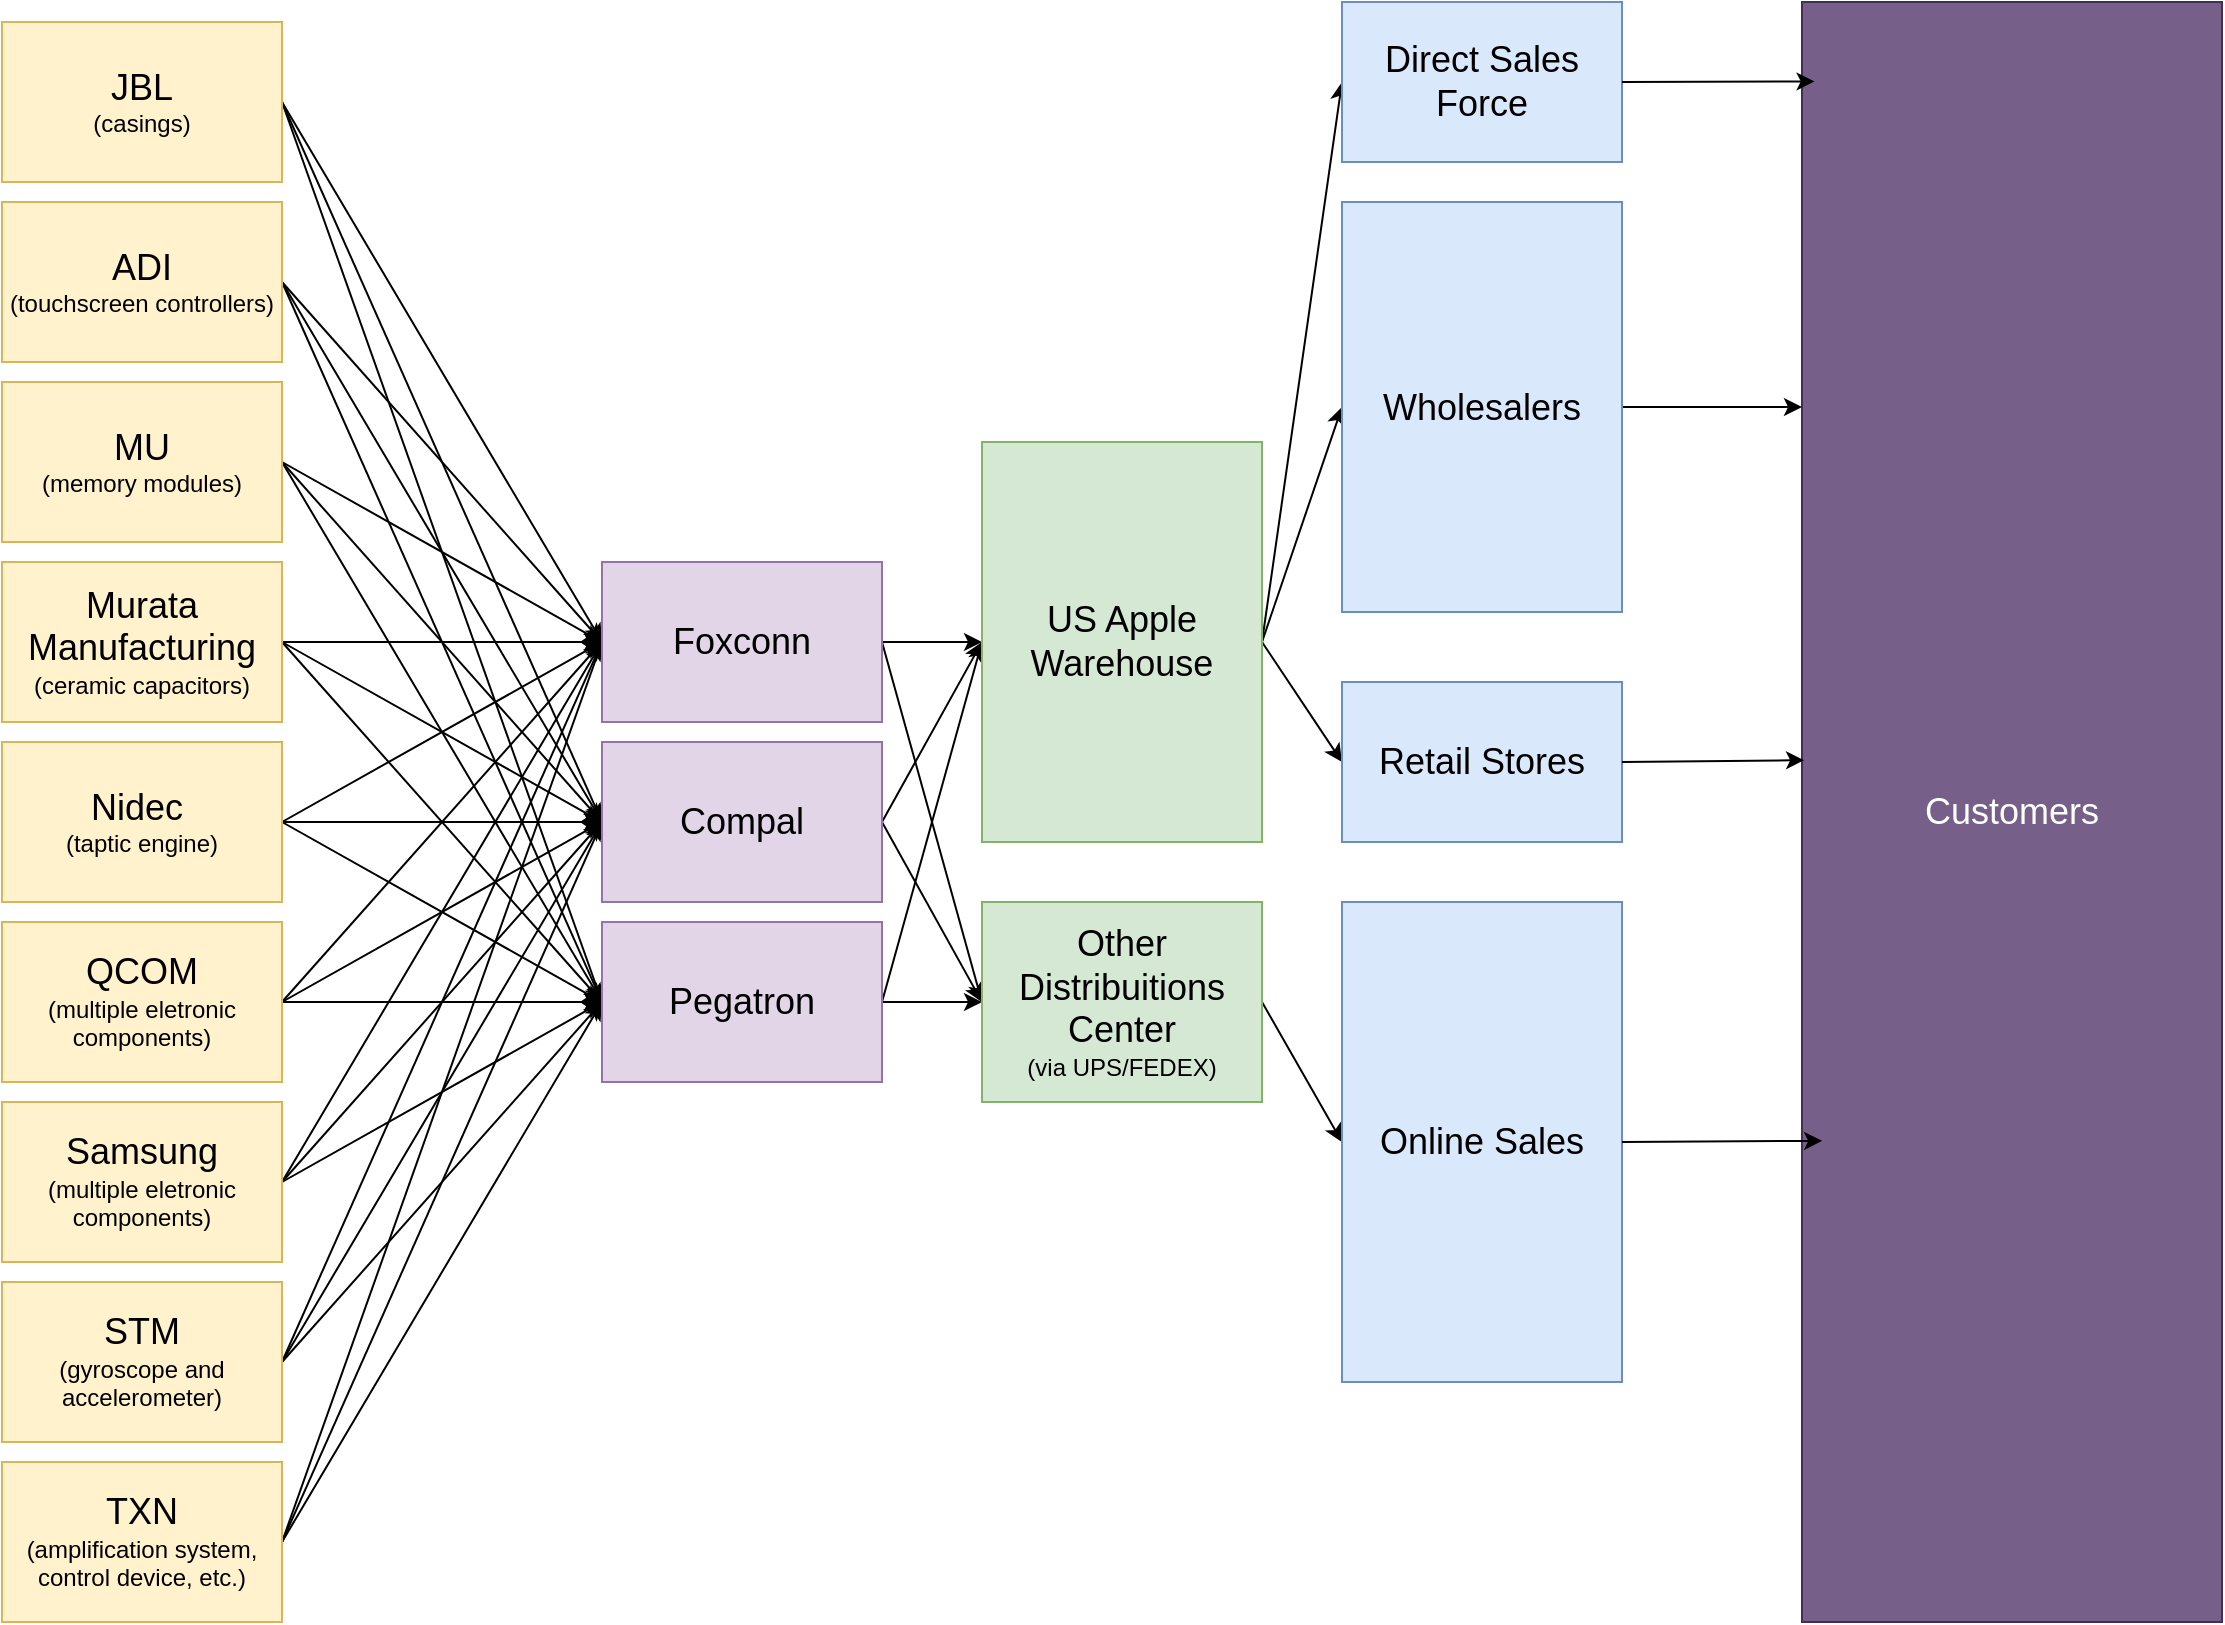 <mxfile version="24.8.3">
  <diagram name="Página-1" id="n1yxxpef1vCMcUwRjSGr">
    <mxGraphModel dx="2577" dy="942" grid="1" gridSize="10" guides="1" tooltips="1" connect="1" arrows="1" fold="1" page="1" pageScale="1" pageWidth="827" pageHeight="1169" math="0" shadow="0">
      <root>
        <mxCell id="0" />
        <mxCell id="1" parent="0" />
        <mxCell id="rKoa6wGexHbkofGqB5mT-68" style="edgeStyle=none;rounded=0;orthogonalLoop=1;jettySize=auto;html=1;exitX=1;exitY=0.5;exitDx=0;exitDy=0;entryX=0;entryY=0.5;entryDx=0;entryDy=0;strokeWidth=1;" edge="1" parent="1" source="rKoa6wGexHbkofGqB5mT-28" target="rKoa6wGexHbkofGqB5mT-40">
          <mxGeometry relative="1" as="geometry" />
        </mxCell>
        <mxCell id="rKoa6wGexHbkofGqB5mT-69" style="edgeStyle=none;rounded=0;orthogonalLoop=1;jettySize=auto;html=1;exitX=1;exitY=0.5;exitDx=0;exitDy=0;entryX=0;entryY=0.5;entryDx=0;entryDy=0;strokeWidth=1;" edge="1" parent="1" source="rKoa6wGexHbkofGqB5mT-28" target="rKoa6wGexHbkofGqB5mT-41">
          <mxGeometry relative="1" as="geometry" />
        </mxCell>
        <mxCell id="rKoa6wGexHbkofGqB5mT-70" style="edgeStyle=none;rounded=0;orthogonalLoop=1;jettySize=auto;html=1;exitX=1;exitY=0.5;exitDx=0;exitDy=0;entryX=0;entryY=0.5;entryDx=0;entryDy=0;strokeWidth=1;" edge="1" parent="1" source="rKoa6wGexHbkofGqB5mT-28" target="rKoa6wGexHbkofGqB5mT-42">
          <mxGeometry relative="1" as="geometry">
            <mxPoint x="110" y="640" as="targetPoint" />
          </mxGeometry>
        </mxCell>
        <mxCell id="rKoa6wGexHbkofGqB5mT-28" value="&lt;font style=&quot;font-size: 18px;&quot;&gt;ADI&lt;/font&gt;&lt;div&gt;(touchscreen controllers)&lt;/div&gt;" style="rounded=0;whiteSpace=wrap;html=1;fillColor=#fff2cc;strokeColor=#d6b656;" vertex="1" parent="1">
          <mxGeometry x="-190" y="150" width="140" height="80" as="geometry" />
        </mxCell>
        <mxCell id="rKoa6wGexHbkofGqB5mT-65" style="edgeStyle=none;rounded=0;orthogonalLoop=1;jettySize=auto;html=1;exitX=1;exitY=0.5;exitDx=0;exitDy=0;entryX=0;entryY=0.5;entryDx=0;entryDy=0;strokeWidth=1;" edge="1" parent="1" source="rKoa6wGexHbkofGqB5mT-29" target="rKoa6wGexHbkofGqB5mT-40">
          <mxGeometry relative="1" as="geometry" />
        </mxCell>
        <mxCell id="rKoa6wGexHbkofGqB5mT-66" style="edgeStyle=none;rounded=0;orthogonalLoop=1;jettySize=auto;html=1;exitX=1;exitY=0.5;exitDx=0;exitDy=0;entryX=0;entryY=0.5;entryDx=0;entryDy=0;strokeWidth=1;" edge="1" parent="1" source="rKoa6wGexHbkofGqB5mT-29" target="rKoa6wGexHbkofGqB5mT-41">
          <mxGeometry relative="1" as="geometry" />
        </mxCell>
        <mxCell id="rKoa6wGexHbkofGqB5mT-67" style="edgeStyle=none;rounded=0;orthogonalLoop=1;jettySize=auto;html=1;exitX=1;exitY=0.5;exitDx=0;exitDy=0;entryX=0;entryY=0.5;entryDx=0;entryDy=0;strokeWidth=1;" edge="1" parent="1" source="rKoa6wGexHbkofGqB5mT-29" target="rKoa6wGexHbkofGqB5mT-42">
          <mxGeometry relative="1" as="geometry" />
        </mxCell>
        <mxCell id="rKoa6wGexHbkofGqB5mT-29" value="&lt;div&gt;&lt;font style=&quot;font-size: 18px;&quot;&gt;JBL&lt;/font&gt;&lt;/div&gt;&lt;div&gt;(casings)&lt;/div&gt;" style="rounded=0;whiteSpace=wrap;html=1;fillColor=#fff2cc;strokeColor=#d6b656;" vertex="1" parent="1">
          <mxGeometry x="-190" y="60" width="140" height="80" as="geometry" />
        </mxCell>
        <mxCell id="rKoa6wGexHbkofGqB5mT-71" style="edgeStyle=none;rounded=0;orthogonalLoop=1;jettySize=auto;html=1;exitX=1;exitY=0.5;exitDx=0;exitDy=0;entryX=0;entryY=0.5;entryDx=0;entryDy=0;strokeWidth=1;" edge="1" parent="1" source="rKoa6wGexHbkofGqB5mT-32" target="rKoa6wGexHbkofGqB5mT-40">
          <mxGeometry relative="1" as="geometry" />
        </mxCell>
        <mxCell id="rKoa6wGexHbkofGqB5mT-72" style="edgeStyle=none;rounded=0;orthogonalLoop=1;jettySize=auto;html=1;exitX=1;exitY=0.5;exitDx=0;exitDy=0;entryX=0;entryY=0.5;entryDx=0;entryDy=0;strokeWidth=1;" edge="1" parent="1" source="rKoa6wGexHbkofGqB5mT-32" target="rKoa6wGexHbkofGqB5mT-41">
          <mxGeometry relative="1" as="geometry" />
        </mxCell>
        <mxCell id="rKoa6wGexHbkofGqB5mT-73" style="edgeStyle=none;rounded=0;orthogonalLoop=1;jettySize=auto;html=1;exitX=1;exitY=0.5;exitDx=0;exitDy=0;entryX=0;entryY=0.5;entryDx=0;entryDy=0;strokeWidth=1;" edge="1" parent="1" source="rKoa6wGexHbkofGqB5mT-32" target="rKoa6wGexHbkofGqB5mT-42">
          <mxGeometry relative="1" as="geometry" />
        </mxCell>
        <mxCell id="rKoa6wGexHbkofGqB5mT-32" value="&lt;font style=&quot;font-size: 18px;&quot;&gt;MU&lt;/font&gt;&lt;div&gt;(memory modules)&lt;/div&gt;" style="rounded=0;whiteSpace=wrap;html=1;fillColor=#fff2cc;strokeColor=#d6b656;" vertex="1" parent="1">
          <mxGeometry x="-190" y="240" width="140" height="80" as="geometry" />
        </mxCell>
        <mxCell id="rKoa6wGexHbkofGqB5mT-74" style="edgeStyle=none;rounded=0;orthogonalLoop=1;jettySize=auto;html=1;exitX=1;exitY=0.5;exitDx=0;exitDy=0;entryX=0;entryY=0.5;entryDx=0;entryDy=0;strokeWidth=1;" edge="1" parent="1" source="rKoa6wGexHbkofGqB5mT-34" target="rKoa6wGexHbkofGqB5mT-40">
          <mxGeometry relative="1" as="geometry" />
        </mxCell>
        <mxCell id="rKoa6wGexHbkofGqB5mT-75" style="edgeStyle=none;rounded=0;orthogonalLoop=1;jettySize=auto;html=1;exitX=1;exitY=0.5;exitDx=0;exitDy=0;entryX=0;entryY=0.5;entryDx=0;entryDy=0;strokeWidth=1;" edge="1" parent="1" source="rKoa6wGexHbkofGqB5mT-34" target="rKoa6wGexHbkofGqB5mT-41">
          <mxGeometry relative="1" as="geometry" />
        </mxCell>
        <mxCell id="rKoa6wGexHbkofGqB5mT-76" style="edgeStyle=none;rounded=0;orthogonalLoop=1;jettySize=auto;html=1;exitX=1;exitY=0.5;exitDx=0;exitDy=0;entryX=0;entryY=0.5;entryDx=0;entryDy=0;strokeWidth=1;" edge="1" parent="1" source="rKoa6wGexHbkofGqB5mT-34" target="rKoa6wGexHbkofGqB5mT-42">
          <mxGeometry relative="1" as="geometry" />
        </mxCell>
        <mxCell id="rKoa6wGexHbkofGqB5mT-34" value="&lt;font style=&quot;font-size: 18px;&quot;&gt;Murata Manufacturing&lt;/font&gt;&lt;div&gt;(ceramic capacitors)&lt;/div&gt;" style="rounded=0;whiteSpace=wrap;html=1;fillColor=#fff2cc;strokeColor=#d6b656;" vertex="1" parent="1">
          <mxGeometry x="-190" y="330" width="140" height="80" as="geometry" />
        </mxCell>
        <mxCell id="rKoa6wGexHbkofGqB5mT-77" style="edgeStyle=none;rounded=0;orthogonalLoop=1;jettySize=auto;html=1;exitX=1;exitY=0.5;exitDx=0;exitDy=0;entryX=0;entryY=0.5;entryDx=0;entryDy=0;strokeWidth=1;" edge="1" parent="1" source="rKoa6wGexHbkofGqB5mT-35" target="rKoa6wGexHbkofGqB5mT-40">
          <mxGeometry relative="1" as="geometry" />
        </mxCell>
        <mxCell id="rKoa6wGexHbkofGqB5mT-78" style="edgeStyle=none;rounded=0;orthogonalLoop=1;jettySize=auto;html=1;exitX=1;exitY=0.5;exitDx=0;exitDy=0;entryX=0;entryY=0.5;entryDx=0;entryDy=0;strokeWidth=1;" edge="1" parent="1" source="rKoa6wGexHbkofGqB5mT-35" target="rKoa6wGexHbkofGqB5mT-41">
          <mxGeometry relative="1" as="geometry" />
        </mxCell>
        <mxCell id="rKoa6wGexHbkofGqB5mT-79" style="edgeStyle=none;rounded=0;orthogonalLoop=1;jettySize=auto;html=1;exitX=1;exitY=0.5;exitDx=0;exitDy=0;entryX=0;entryY=0.5;entryDx=0;entryDy=0;strokeWidth=1;" edge="1" parent="1" source="rKoa6wGexHbkofGqB5mT-35" target="rKoa6wGexHbkofGqB5mT-42">
          <mxGeometry relative="1" as="geometry" />
        </mxCell>
        <mxCell id="rKoa6wGexHbkofGqB5mT-35" value="&lt;div&gt;&lt;font style=&quot;font-size: 18px;&quot;&gt;Nidec&amp;nbsp;&lt;/font&gt;&lt;/div&gt;&lt;div&gt;(taptic engine)&lt;/div&gt;" style="rounded=0;whiteSpace=wrap;html=1;fillColor=#fff2cc;strokeColor=#d6b656;" vertex="1" parent="1">
          <mxGeometry x="-190" y="420" width="140" height="80" as="geometry" />
        </mxCell>
        <mxCell id="rKoa6wGexHbkofGqB5mT-80" style="edgeStyle=none;rounded=0;orthogonalLoop=1;jettySize=auto;html=1;exitX=1;exitY=0.5;exitDx=0;exitDy=0;entryX=0;entryY=0.5;entryDx=0;entryDy=0;strokeWidth=1;" edge="1" parent="1" source="rKoa6wGexHbkofGqB5mT-36" target="rKoa6wGexHbkofGqB5mT-40">
          <mxGeometry relative="1" as="geometry">
            <mxPoint x="110" y="280" as="targetPoint" />
          </mxGeometry>
        </mxCell>
        <mxCell id="rKoa6wGexHbkofGqB5mT-81" style="edgeStyle=none;rounded=0;orthogonalLoop=1;jettySize=auto;html=1;exitX=1;exitY=0.5;exitDx=0;exitDy=0;strokeWidth=1;" edge="1" parent="1" source="rKoa6wGexHbkofGqB5mT-36">
          <mxGeometry relative="1" as="geometry">
            <mxPoint x="110" y="460" as="targetPoint" />
          </mxGeometry>
        </mxCell>
        <mxCell id="rKoa6wGexHbkofGqB5mT-82" style="edgeStyle=none;rounded=0;orthogonalLoop=1;jettySize=auto;html=1;exitX=1;exitY=0.5;exitDx=0;exitDy=0;entryX=0;entryY=0.5;entryDx=0;entryDy=0;strokeWidth=1;" edge="1" parent="1" source="rKoa6wGexHbkofGqB5mT-36" target="rKoa6wGexHbkofGqB5mT-42">
          <mxGeometry relative="1" as="geometry" />
        </mxCell>
        <mxCell id="rKoa6wGexHbkofGqB5mT-36" value="&lt;font style=&quot;font-size: 18px;&quot;&gt;QCOM&lt;/font&gt;&lt;div&gt;(multiple eletronic components)&lt;/div&gt;" style="rounded=0;whiteSpace=wrap;html=1;fillColor=#fff2cc;strokeColor=#d6b656;" vertex="1" parent="1">
          <mxGeometry x="-190" y="510" width="140" height="80" as="geometry" />
        </mxCell>
        <mxCell id="rKoa6wGexHbkofGqB5mT-83" style="edgeStyle=none;rounded=0;orthogonalLoop=1;jettySize=auto;html=1;exitX=1;exitY=0.5;exitDx=0;exitDy=0;entryX=0;entryY=0.5;entryDx=0;entryDy=0;strokeWidth=1;" edge="1" parent="1" source="rKoa6wGexHbkofGqB5mT-37" target="rKoa6wGexHbkofGqB5mT-40">
          <mxGeometry relative="1" as="geometry" />
        </mxCell>
        <mxCell id="rKoa6wGexHbkofGqB5mT-84" style="edgeStyle=none;rounded=0;orthogonalLoop=1;jettySize=auto;html=1;exitX=1;exitY=0.5;exitDx=0;exitDy=0;entryX=0;entryY=0.5;entryDx=0;entryDy=0;strokeWidth=1;" edge="1" parent="1" source="rKoa6wGexHbkofGqB5mT-37" target="rKoa6wGexHbkofGqB5mT-41">
          <mxGeometry relative="1" as="geometry" />
        </mxCell>
        <mxCell id="rKoa6wGexHbkofGqB5mT-85" style="edgeStyle=none;rounded=0;orthogonalLoop=1;jettySize=auto;html=1;exitX=1;exitY=0.5;exitDx=0;exitDy=0;entryX=0;entryY=0.5;entryDx=0;entryDy=0;strokeWidth=1;" edge="1" parent="1" source="rKoa6wGexHbkofGqB5mT-37" target="rKoa6wGexHbkofGqB5mT-42">
          <mxGeometry relative="1" as="geometry" />
        </mxCell>
        <mxCell id="rKoa6wGexHbkofGqB5mT-37" value="&lt;div&gt;&lt;font style=&quot;font-size: 18px;&quot;&gt;Samsung&lt;/font&gt;&lt;/div&gt;&lt;div&gt;(multiple eletronic components)&lt;/div&gt;" style="rounded=0;whiteSpace=wrap;html=1;fillColor=#fff2cc;strokeColor=#d6b656;" vertex="1" parent="1">
          <mxGeometry x="-190" y="600" width="140" height="80" as="geometry" />
        </mxCell>
        <mxCell id="rKoa6wGexHbkofGqB5mT-86" style="edgeStyle=none;rounded=0;orthogonalLoop=1;jettySize=auto;html=1;exitX=1;exitY=0.5;exitDx=0;exitDy=0;entryX=0;entryY=0.5;entryDx=0;entryDy=0;strokeWidth=1;" edge="1" parent="1" source="rKoa6wGexHbkofGqB5mT-38" target="rKoa6wGexHbkofGqB5mT-40">
          <mxGeometry relative="1" as="geometry">
            <mxPoint x="110" y="280" as="targetPoint" />
          </mxGeometry>
        </mxCell>
        <mxCell id="rKoa6wGexHbkofGqB5mT-87" style="edgeStyle=none;rounded=0;orthogonalLoop=1;jettySize=auto;html=1;exitX=1;exitY=0.5;exitDx=0;exitDy=0;strokeWidth=1;" edge="1" parent="1" source="rKoa6wGexHbkofGqB5mT-38">
          <mxGeometry relative="1" as="geometry">
            <mxPoint x="110" y="460" as="targetPoint" />
          </mxGeometry>
        </mxCell>
        <mxCell id="rKoa6wGexHbkofGqB5mT-88" style="edgeStyle=none;rounded=0;orthogonalLoop=1;jettySize=auto;html=1;exitX=1;exitY=0.5;exitDx=0;exitDy=0;entryX=0;entryY=0.5;entryDx=0;entryDy=0;strokeWidth=1;" edge="1" parent="1" source="rKoa6wGexHbkofGqB5mT-38" target="rKoa6wGexHbkofGqB5mT-42">
          <mxGeometry relative="1" as="geometry" />
        </mxCell>
        <mxCell id="rKoa6wGexHbkofGqB5mT-38" value="&lt;div&gt;&lt;span style=&quot;background-color: initial;&quot;&gt;&lt;font style=&quot;font-size: 18px;&quot;&gt;STM&lt;/font&gt;&lt;/span&gt;&lt;/div&gt;&lt;div&gt;&lt;span style=&quot;background-color: initial;&quot;&gt;(gyroscope and accelerometer)&lt;/span&gt;&lt;/div&gt;" style="rounded=0;whiteSpace=wrap;html=1;fillColor=#fff2cc;strokeColor=#d6b656;" vertex="1" parent="1">
          <mxGeometry x="-190" y="690" width="140" height="80" as="geometry" />
        </mxCell>
        <mxCell id="rKoa6wGexHbkofGqB5mT-89" style="edgeStyle=none;rounded=0;orthogonalLoop=1;jettySize=auto;html=1;exitX=1;exitY=0.5;exitDx=0;exitDy=0;entryX=0;entryY=0.5;entryDx=0;entryDy=0;strokeWidth=1;" edge="1" parent="1" source="rKoa6wGexHbkofGqB5mT-39" target="rKoa6wGexHbkofGqB5mT-40">
          <mxGeometry relative="1" as="geometry">
            <mxPoint x="110" y="280" as="targetPoint" />
          </mxGeometry>
        </mxCell>
        <mxCell id="rKoa6wGexHbkofGqB5mT-90" style="edgeStyle=none;rounded=0;orthogonalLoop=1;jettySize=auto;html=1;exitX=1;exitY=0.5;exitDx=0;exitDy=0;entryX=0;entryY=0.5;entryDx=0;entryDy=0;strokeWidth=1;" edge="1" parent="1" source="rKoa6wGexHbkofGqB5mT-39" target="rKoa6wGexHbkofGqB5mT-41">
          <mxGeometry relative="1" as="geometry" />
        </mxCell>
        <mxCell id="rKoa6wGexHbkofGqB5mT-91" style="edgeStyle=none;rounded=0;orthogonalLoop=1;jettySize=auto;html=1;exitX=1;exitY=0.5;exitDx=0;exitDy=0;entryX=0;entryY=0.5;entryDx=0;entryDy=0;strokeWidth=1;" edge="1" parent="1" source="rKoa6wGexHbkofGqB5mT-39" target="rKoa6wGexHbkofGqB5mT-42">
          <mxGeometry relative="1" as="geometry" />
        </mxCell>
        <mxCell id="rKoa6wGexHbkofGqB5mT-39" value="&lt;div&gt;&lt;span style=&quot;background-color: initial;&quot;&gt;&lt;font style=&quot;font-size: 18px;&quot;&gt;TXN&lt;/font&gt;&lt;/span&gt;&lt;/div&gt;&lt;div&gt;&lt;span style=&quot;background-color: initial;&quot;&gt;(amplification system, control device, etc.)&lt;/span&gt;&lt;/div&gt;" style="rounded=0;whiteSpace=wrap;html=1;fillColor=#fff2cc;strokeColor=#d6b656;" vertex="1" parent="1">
          <mxGeometry x="-190" y="780" width="140" height="80" as="geometry" />
        </mxCell>
        <mxCell id="rKoa6wGexHbkofGqB5mT-94" style="edgeStyle=none;rounded=0;orthogonalLoop=1;jettySize=auto;html=1;exitX=1;exitY=0.5;exitDx=0;exitDy=0;entryX=0;entryY=0.5;entryDx=0;entryDy=0;" edge="1" parent="1" source="rKoa6wGexHbkofGqB5mT-40" target="rKoa6wGexHbkofGqB5mT-93">
          <mxGeometry relative="1" as="geometry" />
        </mxCell>
        <mxCell id="rKoa6wGexHbkofGqB5mT-99" style="edgeStyle=none;rounded=0;orthogonalLoop=1;jettySize=auto;html=1;exitX=1;exitY=0.5;exitDx=0;exitDy=0;entryX=0;entryY=0.5;entryDx=0;entryDy=0;" edge="1" parent="1" source="rKoa6wGexHbkofGqB5mT-40" target="rKoa6wGexHbkofGqB5mT-92">
          <mxGeometry relative="1" as="geometry" />
        </mxCell>
        <mxCell id="rKoa6wGexHbkofGqB5mT-40" value="&lt;font style=&quot;font-size: 18px;&quot;&gt;Foxconn&lt;/font&gt;" style="rounded=0;whiteSpace=wrap;html=1;fillColor=#e1d5e7;strokeColor=#9673a6;" vertex="1" parent="1">
          <mxGeometry x="110" y="330" width="140" height="80" as="geometry" />
        </mxCell>
        <mxCell id="rKoa6wGexHbkofGqB5mT-96" style="edgeStyle=none;rounded=0;orthogonalLoop=1;jettySize=auto;html=1;exitX=1;exitY=0.5;exitDx=0;exitDy=0;entryX=0;entryY=0.5;entryDx=0;entryDy=0;" edge="1" parent="1" source="rKoa6wGexHbkofGqB5mT-41" target="rKoa6wGexHbkofGqB5mT-93">
          <mxGeometry relative="1" as="geometry" />
        </mxCell>
        <mxCell id="rKoa6wGexHbkofGqB5mT-97" style="edgeStyle=none;rounded=0;orthogonalLoop=1;jettySize=auto;html=1;exitX=1;exitY=0.5;exitDx=0;exitDy=0;entryX=0;entryY=0.5;entryDx=0;entryDy=0;" edge="1" parent="1" source="rKoa6wGexHbkofGqB5mT-41" target="rKoa6wGexHbkofGqB5mT-92">
          <mxGeometry relative="1" as="geometry" />
        </mxCell>
        <mxCell id="rKoa6wGexHbkofGqB5mT-41" value="&lt;font style=&quot;font-size: 18px;&quot;&gt;Compal&lt;/font&gt;" style="rounded=0;whiteSpace=wrap;html=1;fillColor=#e1d5e7;strokeColor=#9673a6;" vertex="1" parent="1">
          <mxGeometry x="110" y="420" width="140" height="80" as="geometry" />
        </mxCell>
        <mxCell id="rKoa6wGexHbkofGqB5mT-95" style="edgeStyle=none;rounded=0;orthogonalLoop=1;jettySize=auto;html=1;exitX=1;exitY=0.5;exitDx=0;exitDy=0;entryX=0;entryY=0.5;entryDx=0;entryDy=0;" edge="1" parent="1" source="rKoa6wGexHbkofGqB5mT-42" target="rKoa6wGexHbkofGqB5mT-92">
          <mxGeometry relative="1" as="geometry" />
        </mxCell>
        <mxCell id="rKoa6wGexHbkofGqB5mT-98" style="edgeStyle=none;rounded=0;orthogonalLoop=1;jettySize=auto;html=1;exitX=1;exitY=0.5;exitDx=0;exitDy=0;" edge="1" parent="1" source="rKoa6wGexHbkofGqB5mT-42">
          <mxGeometry relative="1" as="geometry">
            <mxPoint x="300" y="370" as="targetPoint" />
          </mxGeometry>
        </mxCell>
        <mxCell id="rKoa6wGexHbkofGqB5mT-42" value="&lt;font style=&quot;font-size: 18px;&quot;&gt;Pegatron&lt;/font&gt;" style="rounded=0;whiteSpace=wrap;html=1;fillColor=#e1d5e7;strokeColor=#9673a6;" vertex="1" parent="1">
          <mxGeometry x="110" y="510" width="140" height="80" as="geometry" />
        </mxCell>
        <mxCell id="rKoa6wGexHbkofGqB5mT-117" style="edgeStyle=none;rounded=0;orthogonalLoop=1;jettySize=auto;html=1;exitX=1;exitY=0.5;exitDx=0;exitDy=0;entryX=0;entryY=0.5;entryDx=0;entryDy=0;" edge="1" parent="1" source="rKoa6wGexHbkofGqB5mT-92" target="rKoa6wGexHbkofGqB5mT-109">
          <mxGeometry relative="1" as="geometry" />
        </mxCell>
        <mxCell id="rKoa6wGexHbkofGqB5mT-92" value="&lt;font style=&quot;font-size: 18px;&quot;&gt;Other Distribuitions Center&lt;/font&gt;&lt;div&gt;(via UPS/FEDEX)&lt;/div&gt;" style="rounded=0;whiteSpace=wrap;html=1;fillColor=#d5e8d4;strokeColor=#82b366;" vertex="1" parent="1">
          <mxGeometry x="300" y="500" width="140" height="100" as="geometry" />
        </mxCell>
        <mxCell id="rKoa6wGexHbkofGqB5mT-111" style="edgeStyle=none;rounded=0;orthogonalLoop=1;jettySize=auto;html=1;exitX=1;exitY=0.5;exitDx=0;exitDy=0;entryX=0;entryY=0.5;entryDx=0;entryDy=0;" edge="1" parent="1" source="rKoa6wGexHbkofGqB5mT-93" target="rKoa6wGexHbkofGqB5mT-101">
          <mxGeometry relative="1" as="geometry" />
        </mxCell>
        <mxCell id="rKoa6wGexHbkofGqB5mT-112" style="edgeStyle=none;rounded=0;orthogonalLoop=1;jettySize=auto;html=1;exitX=1;exitY=0.5;exitDx=0;exitDy=0;entryX=0;entryY=0.5;entryDx=0;entryDy=0;" edge="1" parent="1" source="rKoa6wGexHbkofGqB5mT-93" target="rKoa6wGexHbkofGqB5mT-108">
          <mxGeometry relative="1" as="geometry" />
        </mxCell>
        <mxCell id="rKoa6wGexHbkofGqB5mT-113" style="edgeStyle=none;rounded=0;orthogonalLoop=1;jettySize=auto;html=1;exitX=1;exitY=0.5;exitDx=0;exitDy=0;entryX=0;entryY=0.5;entryDx=0;entryDy=0;" edge="1" parent="1" source="rKoa6wGexHbkofGqB5mT-93" target="rKoa6wGexHbkofGqB5mT-104">
          <mxGeometry relative="1" as="geometry" />
        </mxCell>
        <mxCell id="rKoa6wGexHbkofGqB5mT-93" value="&lt;font style=&quot;font-size: 18px;&quot;&gt;US Apple Warehouse&lt;/font&gt;" style="rounded=0;whiteSpace=wrap;html=1;fillColor=#d5e8d4;strokeColor=#82b366;" vertex="1" parent="1">
          <mxGeometry x="300" y="270" width="140" height="200" as="geometry" />
        </mxCell>
        <mxCell id="rKoa6wGexHbkofGqB5mT-101" value="&lt;font style=&quot;font-size: 18px;&quot;&gt;Direct Sales Force&lt;/font&gt;" style="rounded=0;whiteSpace=wrap;html=1;fillColor=#dae8fc;strokeColor=#6c8ebf;" vertex="1" parent="1">
          <mxGeometry x="480" y="50" width="140" height="80" as="geometry" />
        </mxCell>
        <mxCell id="rKoa6wGexHbkofGqB5mT-104" value="&lt;font style=&quot;font-size: 18px;&quot;&gt;Retail Stores&lt;/font&gt;" style="rounded=0;whiteSpace=wrap;html=1;fillColor=#dae8fc;strokeColor=#6c8ebf;" vertex="1" parent="1">
          <mxGeometry x="480" y="390" width="140" height="80" as="geometry" />
        </mxCell>
        <mxCell id="rKoa6wGexHbkofGqB5mT-107" value="&lt;font style=&quot;font-size: 18px;&quot;&gt;Customers&lt;/font&gt;" style="rounded=0;whiteSpace=wrap;html=1;fillColor=#76608a;strokeColor=#432D57;fontColor=#ffffff;" vertex="1" parent="1">
          <mxGeometry x="710" y="50" width="210" height="810" as="geometry" />
        </mxCell>
        <mxCell id="rKoa6wGexHbkofGqB5mT-125" style="edgeStyle=none;rounded=0;orthogonalLoop=1;jettySize=auto;html=1;exitX=1;exitY=0.5;exitDx=0;exitDy=0;entryX=0;entryY=0.25;entryDx=0;entryDy=0;" edge="1" parent="1" source="rKoa6wGexHbkofGqB5mT-108" target="rKoa6wGexHbkofGqB5mT-107">
          <mxGeometry relative="1" as="geometry" />
        </mxCell>
        <mxCell id="rKoa6wGexHbkofGqB5mT-108" value="&lt;font style=&quot;font-size: 18px;&quot;&gt;Wholesalers&lt;/font&gt;" style="rounded=0;whiteSpace=wrap;html=1;fillColor=#dae8fc;strokeColor=#6c8ebf;" vertex="1" parent="1">
          <mxGeometry x="480" y="150" width="140" height="205" as="geometry" />
        </mxCell>
        <mxCell id="rKoa6wGexHbkofGqB5mT-109" value="&lt;font style=&quot;font-size: 18px;&quot;&gt;Online Sales&lt;/font&gt;" style="rounded=0;whiteSpace=wrap;html=1;fillColor=#dae8fc;strokeColor=#6c8ebf;" vertex="1" parent="1">
          <mxGeometry x="480" y="500" width="140" height="240" as="geometry" />
        </mxCell>
        <mxCell id="rKoa6wGexHbkofGqB5mT-123" style="edgeStyle=none;rounded=0;orthogonalLoop=1;jettySize=auto;html=1;exitX=1;exitY=0.5;exitDx=0;exitDy=0;entryX=0.048;entryY=0.703;entryDx=0;entryDy=0;entryPerimeter=0;" edge="1" parent="1" source="rKoa6wGexHbkofGqB5mT-109" target="rKoa6wGexHbkofGqB5mT-107">
          <mxGeometry relative="1" as="geometry" />
        </mxCell>
        <mxCell id="rKoa6wGexHbkofGqB5mT-124" style="edgeStyle=none;rounded=0;orthogonalLoop=1;jettySize=auto;html=1;exitX=1;exitY=0.5;exitDx=0;exitDy=0;entryX=0.005;entryY=0.468;entryDx=0;entryDy=0;entryPerimeter=0;" edge="1" parent="1" source="rKoa6wGexHbkofGqB5mT-104" target="rKoa6wGexHbkofGqB5mT-107">
          <mxGeometry relative="1" as="geometry" />
        </mxCell>
        <mxCell id="rKoa6wGexHbkofGqB5mT-126" style="edgeStyle=none;rounded=0;orthogonalLoop=1;jettySize=auto;html=1;exitX=1;exitY=0.5;exitDx=0;exitDy=0;entryX=0.03;entryY=0.049;entryDx=0;entryDy=0;entryPerimeter=0;" edge="1" parent="1" source="rKoa6wGexHbkofGqB5mT-101" target="rKoa6wGexHbkofGqB5mT-107">
          <mxGeometry relative="1" as="geometry" />
        </mxCell>
      </root>
    </mxGraphModel>
  </diagram>
</mxfile>
